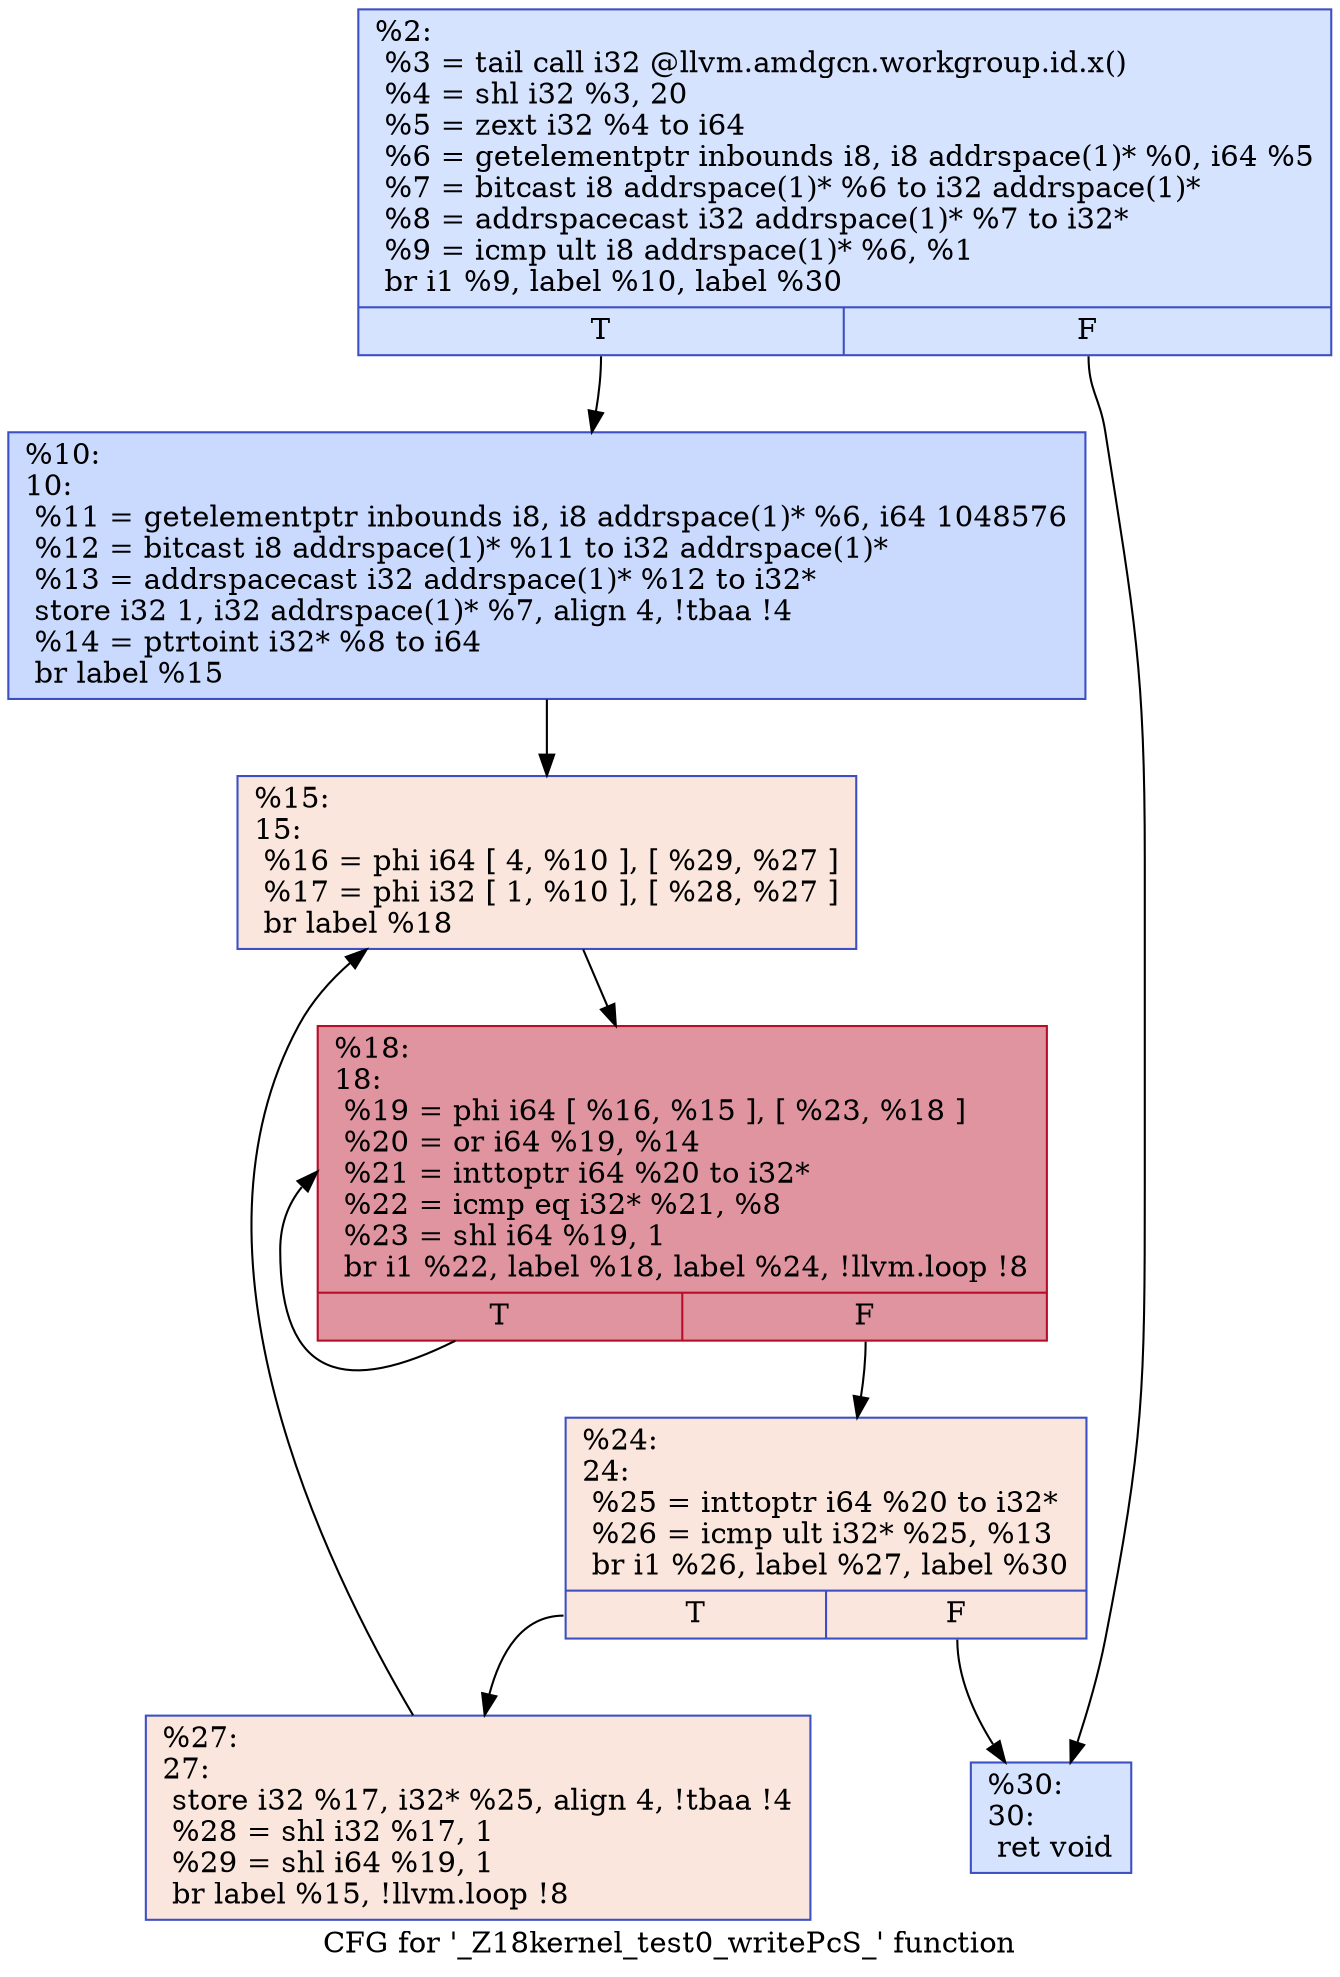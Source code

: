 digraph "CFG for '_Z18kernel_test0_writePcS_' function" {
	label="CFG for '_Z18kernel_test0_writePcS_' function";

	Node0x4cab060 [shape=record,color="#3d50c3ff", style=filled, fillcolor="#a1c0ff70",label="{%2:\l  %3 = tail call i32 @llvm.amdgcn.workgroup.id.x()\l  %4 = shl i32 %3, 20\l  %5 = zext i32 %4 to i64\l  %6 = getelementptr inbounds i8, i8 addrspace(1)* %0, i64 %5\l  %7 = bitcast i8 addrspace(1)* %6 to i32 addrspace(1)*\l  %8 = addrspacecast i32 addrspace(1)* %7 to i32*\l  %9 = icmp ult i8 addrspace(1)* %6, %1\l  br i1 %9, label %10, label %30\l|{<s0>T|<s1>F}}"];
	Node0x4cab060:s0 -> Node0x4cab910;
	Node0x4cab060:s1 -> Node0x4cabcb0;
	Node0x4cab910 [shape=record,color="#3d50c3ff", style=filled, fillcolor="#88abfd70",label="{%10:\l10:                                               \l  %11 = getelementptr inbounds i8, i8 addrspace(1)* %6, i64 1048576\l  %12 = bitcast i8 addrspace(1)* %11 to i32 addrspace(1)*\l  %13 = addrspacecast i32 addrspace(1)* %12 to i32*\l  store i32 1, i32 addrspace(1)* %7, align 4, !tbaa !4\l  %14 = ptrtoint i32* %8 to i64\l  br label %15\l}"];
	Node0x4cab910 -> Node0x4cacc10;
	Node0x4cacc10 [shape=record,color="#3d50c3ff", style=filled, fillcolor="#f3c7b170",label="{%15:\l15:                                               \l  %16 = phi i64 [ 4, %10 ], [ %29, %27 ]\l  %17 = phi i32 [ 1, %10 ], [ %28, %27 ]\l  br label %18\l}"];
	Node0x4cacc10 -> Node0x4cad040;
	Node0x4cad040 [shape=record,color="#b70d28ff", style=filled, fillcolor="#b70d2870",label="{%18:\l18:                                               \l  %19 = phi i64 [ %16, %15 ], [ %23, %18 ]\l  %20 = or i64 %19, %14\l  %21 = inttoptr i64 %20 to i32*\l  %22 = icmp eq i32* %21, %8\l  %23 = shl i64 %19, 1\l  br i1 %22, label %18, label %24, !llvm.loop !8\l|{<s0>T|<s1>F}}"];
	Node0x4cad040:s0 -> Node0x4cad040;
	Node0x4cad040:s1 -> Node0x4cad470;
	Node0x4cad470 [shape=record,color="#3d50c3ff", style=filled, fillcolor="#f3c7b170",label="{%24:\l24:                                               \l  %25 = inttoptr i64 %20 to i32*\l  %26 = icmp ult i32* %25, %13\l  br i1 %26, label %27, label %30\l|{<s0>T|<s1>F}}"];
	Node0x4cad470:s0 -> Node0x4cacd40;
	Node0x4cad470:s1 -> Node0x4cabcb0;
	Node0x4cacd40 [shape=record,color="#3d50c3ff", style=filled, fillcolor="#f3c7b170",label="{%27:\l27:                                               \l  store i32 %17, i32* %25, align 4, !tbaa !4\l  %28 = shl i32 %17, 1\l  %29 = shl i64 %19, 1\l  br label %15, !llvm.loop !8\l}"];
	Node0x4cacd40 -> Node0x4cacc10;
	Node0x4cabcb0 [shape=record,color="#3d50c3ff", style=filled, fillcolor="#a1c0ff70",label="{%30:\l30:                                               \l  ret void\l}"];
}
